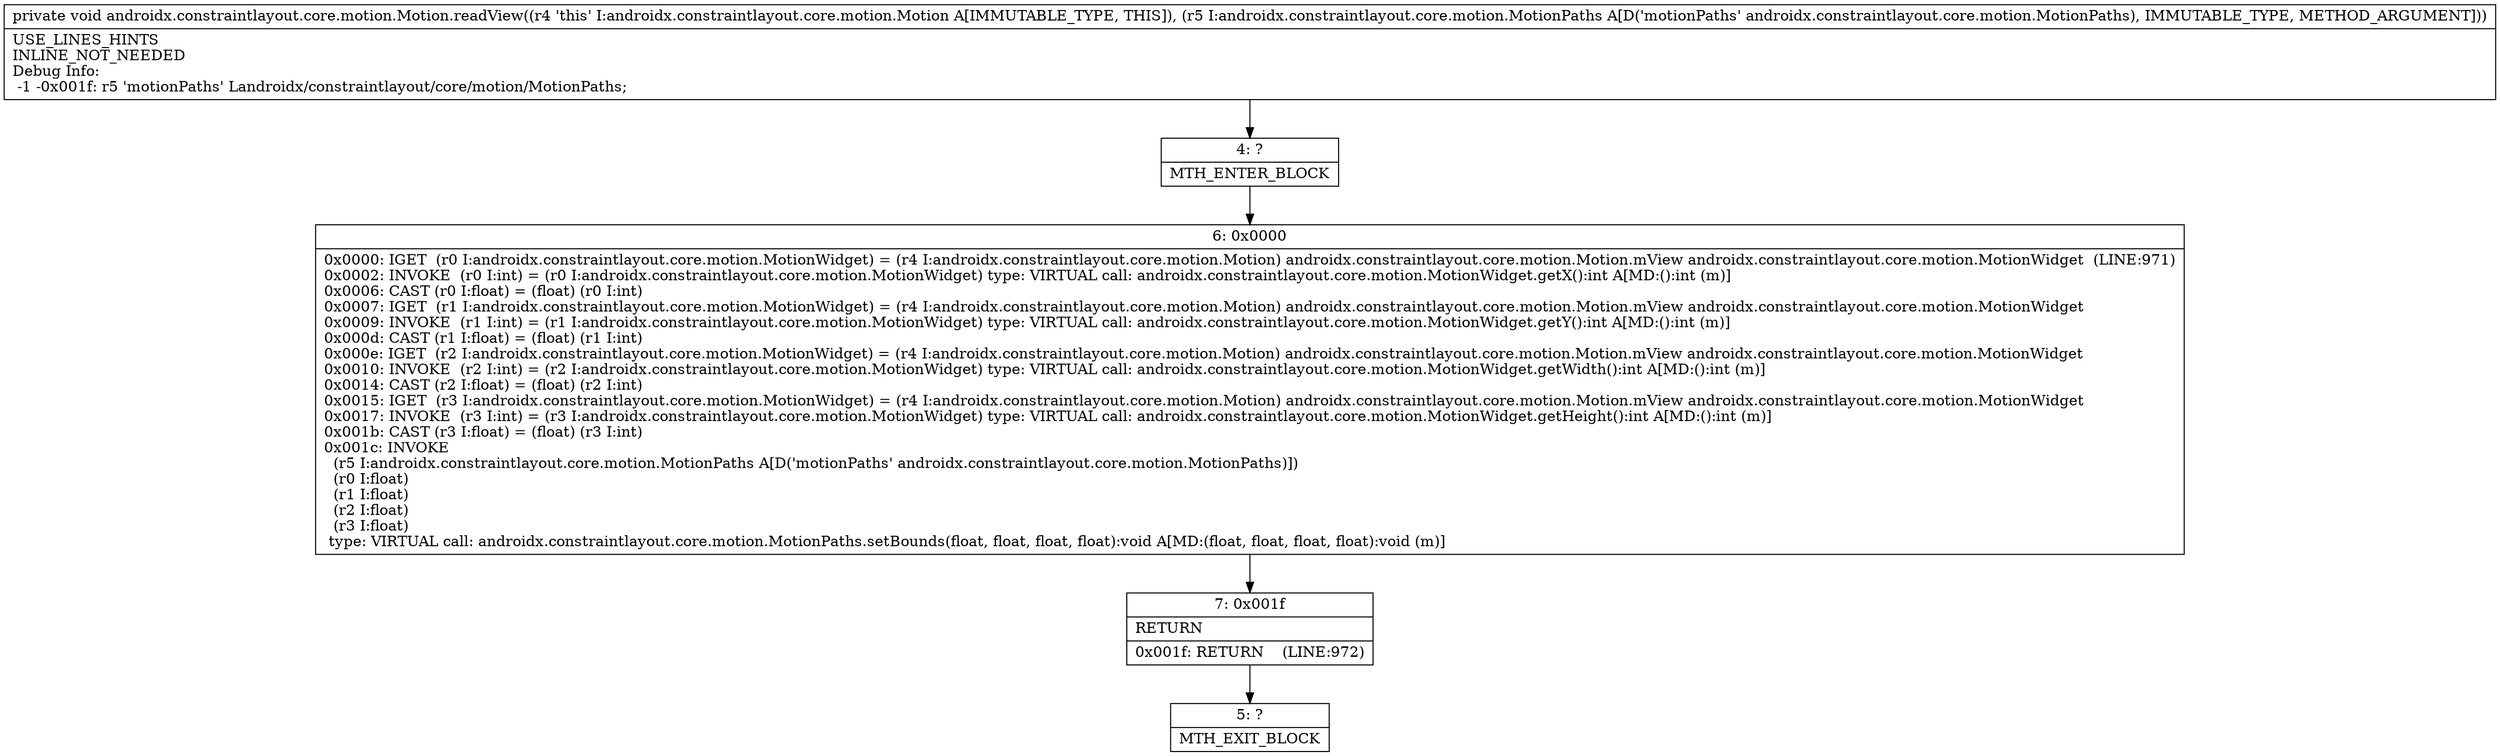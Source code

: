 digraph "CFG forandroidx.constraintlayout.core.motion.Motion.readView(Landroidx\/constraintlayout\/core\/motion\/MotionPaths;)V" {
Node_4 [shape=record,label="{4\:\ ?|MTH_ENTER_BLOCK\l}"];
Node_6 [shape=record,label="{6\:\ 0x0000|0x0000: IGET  (r0 I:androidx.constraintlayout.core.motion.MotionWidget) = (r4 I:androidx.constraintlayout.core.motion.Motion) androidx.constraintlayout.core.motion.Motion.mView androidx.constraintlayout.core.motion.MotionWidget  (LINE:971)\l0x0002: INVOKE  (r0 I:int) = (r0 I:androidx.constraintlayout.core.motion.MotionWidget) type: VIRTUAL call: androidx.constraintlayout.core.motion.MotionWidget.getX():int A[MD:():int (m)]\l0x0006: CAST (r0 I:float) = (float) (r0 I:int) \l0x0007: IGET  (r1 I:androidx.constraintlayout.core.motion.MotionWidget) = (r4 I:androidx.constraintlayout.core.motion.Motion) androidx.constraintlayout.core.motion.Motion.mView androidx.constraintlayout.core.motion.MotionWidget \l0x0009: INVOKE  (r1 I:int) = (r1 I:androidx.constraintlayout.core.motion.MotionWidget) type: VIRTUAL call: androidx.constraintlayout.core.motion.MotionWidget.getY():int A[MD:():int (m)]\l0x000d: CAST (r1 I:float) = (float) (r1 I:int) \l0x000e: IGET  (r2 I:androidx.constraintlayout.core.motion.MotionWidget) = (r4 I:androidx.constraintlayout.core.motion.Motion) androidx.constraintlayout.core.motion.Motion.mView androidx.constraintlayout.core.motion.MotionWidget \l0x0010: INVOKE  (r2 I:int) = (r2 I:androidx.constraintlayout.core.motion.MotionWidget) type: VIRTUAL call: androidx.constraintlayout.core.motion.MotionWidget.getWidth():int A[MD:():int (m)]\l0x0014: CAST (r2 I:float) = (float) (r2 I:int) \l0x0015: IGET  (r3 I:androidx.constraintlayout.core.motion.MotionWidget) = (r4 I:androidx.constraintlayout.core.motion.Motion) androidx.constraintlayout.core.motion.Motion.mView androidx.constraintlayout.core.motion.MotionWidget \l0x0017: INVOKE  (r3 I:int) = (r3 I:androidx.constraintlayout.core.motion.MotionWidget) type: VIRTUAL call: androidx.constraintlayout.core.motion.MotionWidget.getHeight():int A[MD:():int (m)]\l0x001b: CAST (r3 I:float) = (float) (r3 I:int) \l0x001c: INVOKE  \l  (r5 I:androidx.constraintlayout.core.motion.MotionPaths A[D('motionPaths' androidx.constraintlayout.core.motion.MotionPaths)])\l  (r0 I:float)\l  (r1 I:float)\l  (r2 I:float)\l  (r3 I:float)\l type: VIRTUAL call: androidx.constraintlayout.core.motion.MotionPaths.setBounds(float, float, float, float):void A[MD:(float, float, float, float):void (m)]\l}"];
Node_7 [shape=record,label="{7\:\ 0x001f|RETURN\l|0x001f: RETURN    (LINE:972)\l}"];
Node_5 [shape=record,label="{5\:\ ?|MTH_EXIT_BLOCK\l}"];
MethodNode[shape=record,label="{private void androidx.constraintlayout.core.motion.Motion.readView((r4 'this' I:androidx.constraintlayout.core.motion.Motion A[IMMUTABLE_TYPE, THIS]), (r5 I:androidx.constraintlayout.core.motion.MotionPaths A[D('motionPaths' androidx.constraintlayout.core.motion.MotionPaths), IMMUTABLE_TYPE, METHOD_ARGUMENT]))  | USE_LINES_HINTS\lINLINE_NOT_NEEDED\lDebug Info:\l  \-1 \-0x001f: r5 'motionPaths' Landroidx\/constraintlayout\/core\/motion\/MotionPaths;\l}"];
MethodNode -> Node_4;Node_4 -> Node_6;
Node_6 -> Node_7;
Node_7 -> Node_5;
}

